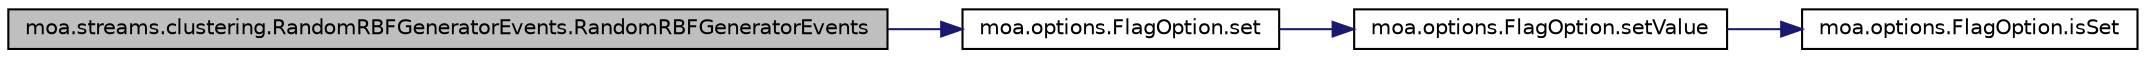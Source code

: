 digraph G
{
  edge [fontname="Helvetica",fontsize="10",labelfontname="Helvetica",labelfontsize="10"];
  node [fontname="Helvetica",fontsize="10",shape=record];
  rankdir=LR;
  Node1 [label="moa.streams.clustering.RandomRBFGeneratorEvents.RandomRBFGeneratorEvents",height=0.2,width=0.4,color="black", fillcolor="grey75", style="filled" fontcolor="black"];
  Node1 -> Node2 [color="midnightblue",fontsize="10",style="solid",fontname="Helvetica"];
  Node2 [label="moa.options.FlagOption.set",height=0.2,width=0.4,color="black", fillcolor="white", style="filled",URL="$classmoa_1_1options_1_1FlagOption.html#afe2e1ab3621a60bb7dbc9acb56f893f2"];
  Node2 -> Node3 [color="midnightblue",fontsize="10",style="solid",fontname="Helvetica"];
  Node3 [label="moa.options.FlagOption.setValue",height=0.2,width=0.4,color="black", fillcolor="white", style="filled",URL="$classmoa_1_1options_1_1FlagOption.html#a9fb0cd8927988349bf9ec13dfb14c573"];
  Node3 -> Node4 [color="midnightblue",fontsize="10",style="solid",fontname="Helvetica"];
  Node4 [label="moa.options.FlagOption.isSet",height=0.2,width=0.4,color="black", fillcolor="white", style="filled",URL="$classmoa_1_1options_1_1FlagOption.html#ab3328d236e4a4c30172a7343a7a10078"];
}
